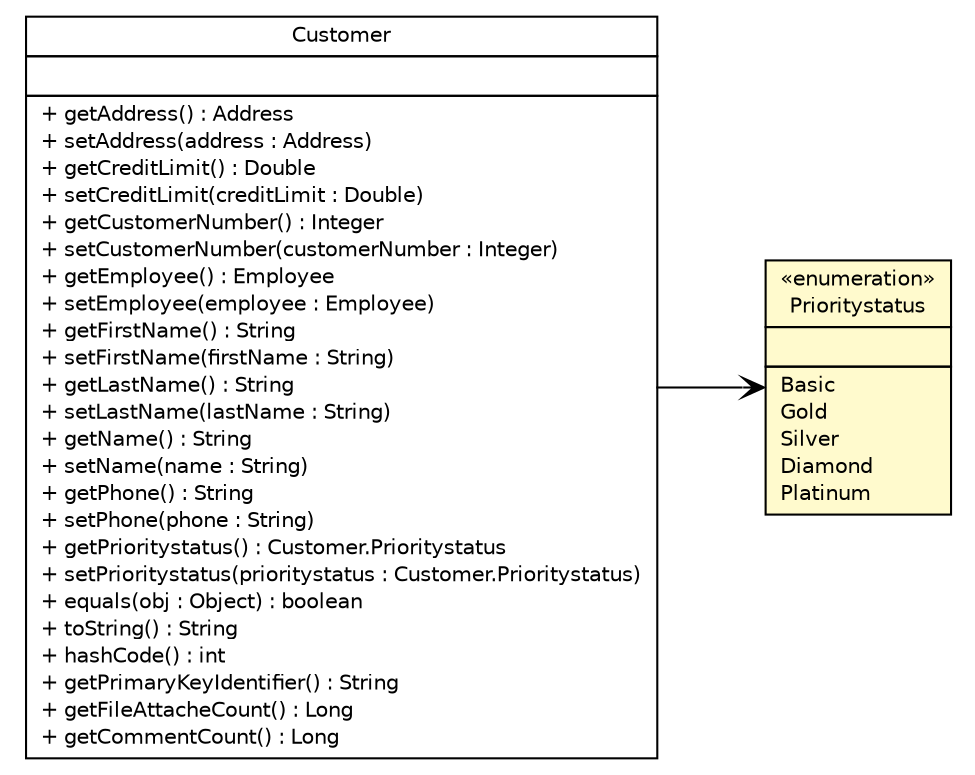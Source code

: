 #!/usr/local/bin/dot
#
# Class diagram 
# Generated by UMLGraph version 5.1 (http://www.umlgraph.org/)
#

digraph G {
	edge [fontname="Helvetica",fontsize=10,labelfontname="Helvetica",labelfontsize=10];
	node [fontname="Helvetica",fontsize=10,shape=plaintext];
	nodesep=0.25;
	ranksep=0.5;
	rankdir=LR;
	// com.inn.headstartdemo.model.Customer
	c51959 [label=<<table title="com.inn.headstartdemo.model.Customer" border="0" cellborder="1" cellspacing="0" cellpadding="2" port="p" href="./Customer.html">
		<tr><td><table border="0" cellspacing="0" cellpadding="1">
<tr><td align="center" balign="center"> Customer </td></tr>
		</table></td></tr>
		<tr><td><table border="0" cellspacing="0" cellpadding="1">
<tr><td align="left" balign="left">  </td></tr>
		</table></td></tr>
		<tr><td><table border="0" cellspacing="0" cellpadding="1">
<tr><td align="left" balign="left"> + getAddress() : Address </td></tr>
<tr><td align="left" balign="left"> + setAddress(address : Address) </td></tr>
<tr><td align="left" balign="left"> + getCreditLimit() : Double </td></tr>
<tr><td align="left" balign="left"> + setCreditLimit(creditLimit : Double) </td></tr>
<tr><td align="left" balign="left"> + getCustomerNumber() : Integer </td></tr>
<tr><td align="left" balign="left"> + setCustomerNumber(customerNumber : Integer) </td></tr>
<tr><td align="left" balign="left"> + getEmployee() : Employee </td></tr>
<tr><td align="left" balign="left"> + setEmployee(employee : Employee) </td></tr>
<tr><td align="left" balign="left"> + getFirstName() : String </td></tr>
<tr><td align="left" balign="left"> + setFirstName(firstName : String) </td></tr>
<tr><td align="left" balign="left"> + getLastName() : String </td></tr>
<tr><td align="left" balign="left"> + setLastName(lastName : String) </td></tr>
<tr><td align="left" balign="left"> + getName() : String </td></tr>
<tr><td align="left" balign="left"> + setName(name : String) </td></tr>
<tr><td align="left" balign="left"> + getPhone() : String </td></tr>
<tr><td align="left" balign="left"> + setPhone(phone : String) </td></tr>
<tr><td align="left" balign="left"> + getPrioritystatus() : Customer.Prioritystatus </td></tr>
<tr><td align="left" balign="left"> + setPrioritystatus(prioritystatus : Customer.Prioritystatus) </td></tr>
<tr><td align="left" balign="left"> + equals(obj : Object) : boolean </td></tr>
<tr><td align="left" balign="left"> + toString() : String </td></tr>
<tr><td align="left" balign="left"> + hashCode() : int </td></tr>
<tr><td align="left" balign="left"> + getPrimaryKeyIdentifier() : String </td></tr>
<tr><td align="left" balign="left"> + getFileAttacheCount() : Long </td></tr>
<tr><td align="left" balign="left"> + getCommentCount() : Long </td></tr>
		</table></td></tr>
		</table>>, fontname="Helvetica", fontcolor="black", fontsize=10.0];
	// com.inn.headstartdemo.model.Customer.Prioritystatus
	c51960 [label=<<table title="com.inn.headstartdemo.model.Customer.Prioritystatus" border="0" cellborder="1" cellspacing="0" cellpadding="2" port="p" bgcolor="lemonChiffon" href="./Customer.Prioritystatus.html">
		<tr><td><table border="0" cellspacing="0" cellpadding="1">
<tr><td align="center" balign="center"> &#171;enumeration&#187; </td></tr>
<tr><td align="center" balign="center"> Prioritystatus </td></tr>
		</table></td></tr>
		<tr><td><table border="0" cellspacing="0" cellpadding="1">
<tr><td align="left" balign="left">  </td></tr>
		</table></td></tr>
		<tr><td><table border="0" cellspacing="0" cellpadding="1">
<tr><td align="left" balign="left"> Basic </td></tr>
<tr><td align="left" balign="left"> Gold </td></tr>
<tr><td align="left" balign="left"> Silver </td></tr>
<tr><td align="left" balign="left"> Diamond </td></tr>
<tr><td align="left" balign="left"> Platinum </td></tr>
		</table></td></tr>
		</table>>, fontname="Helvetica", fontcolor="black", fontsize=10.0];
	// com.inn.headstartdemo.model.Customer NAVASSOC com.inn.headstartdemo.model.Customer.Prioritystatus
	c51959:p -> c51960:p [taillabel="", label="", headlabel="", fontname="Helvetica", fontcolor="black", fontsize=10.0, color="black", arrowhead=open];
}

